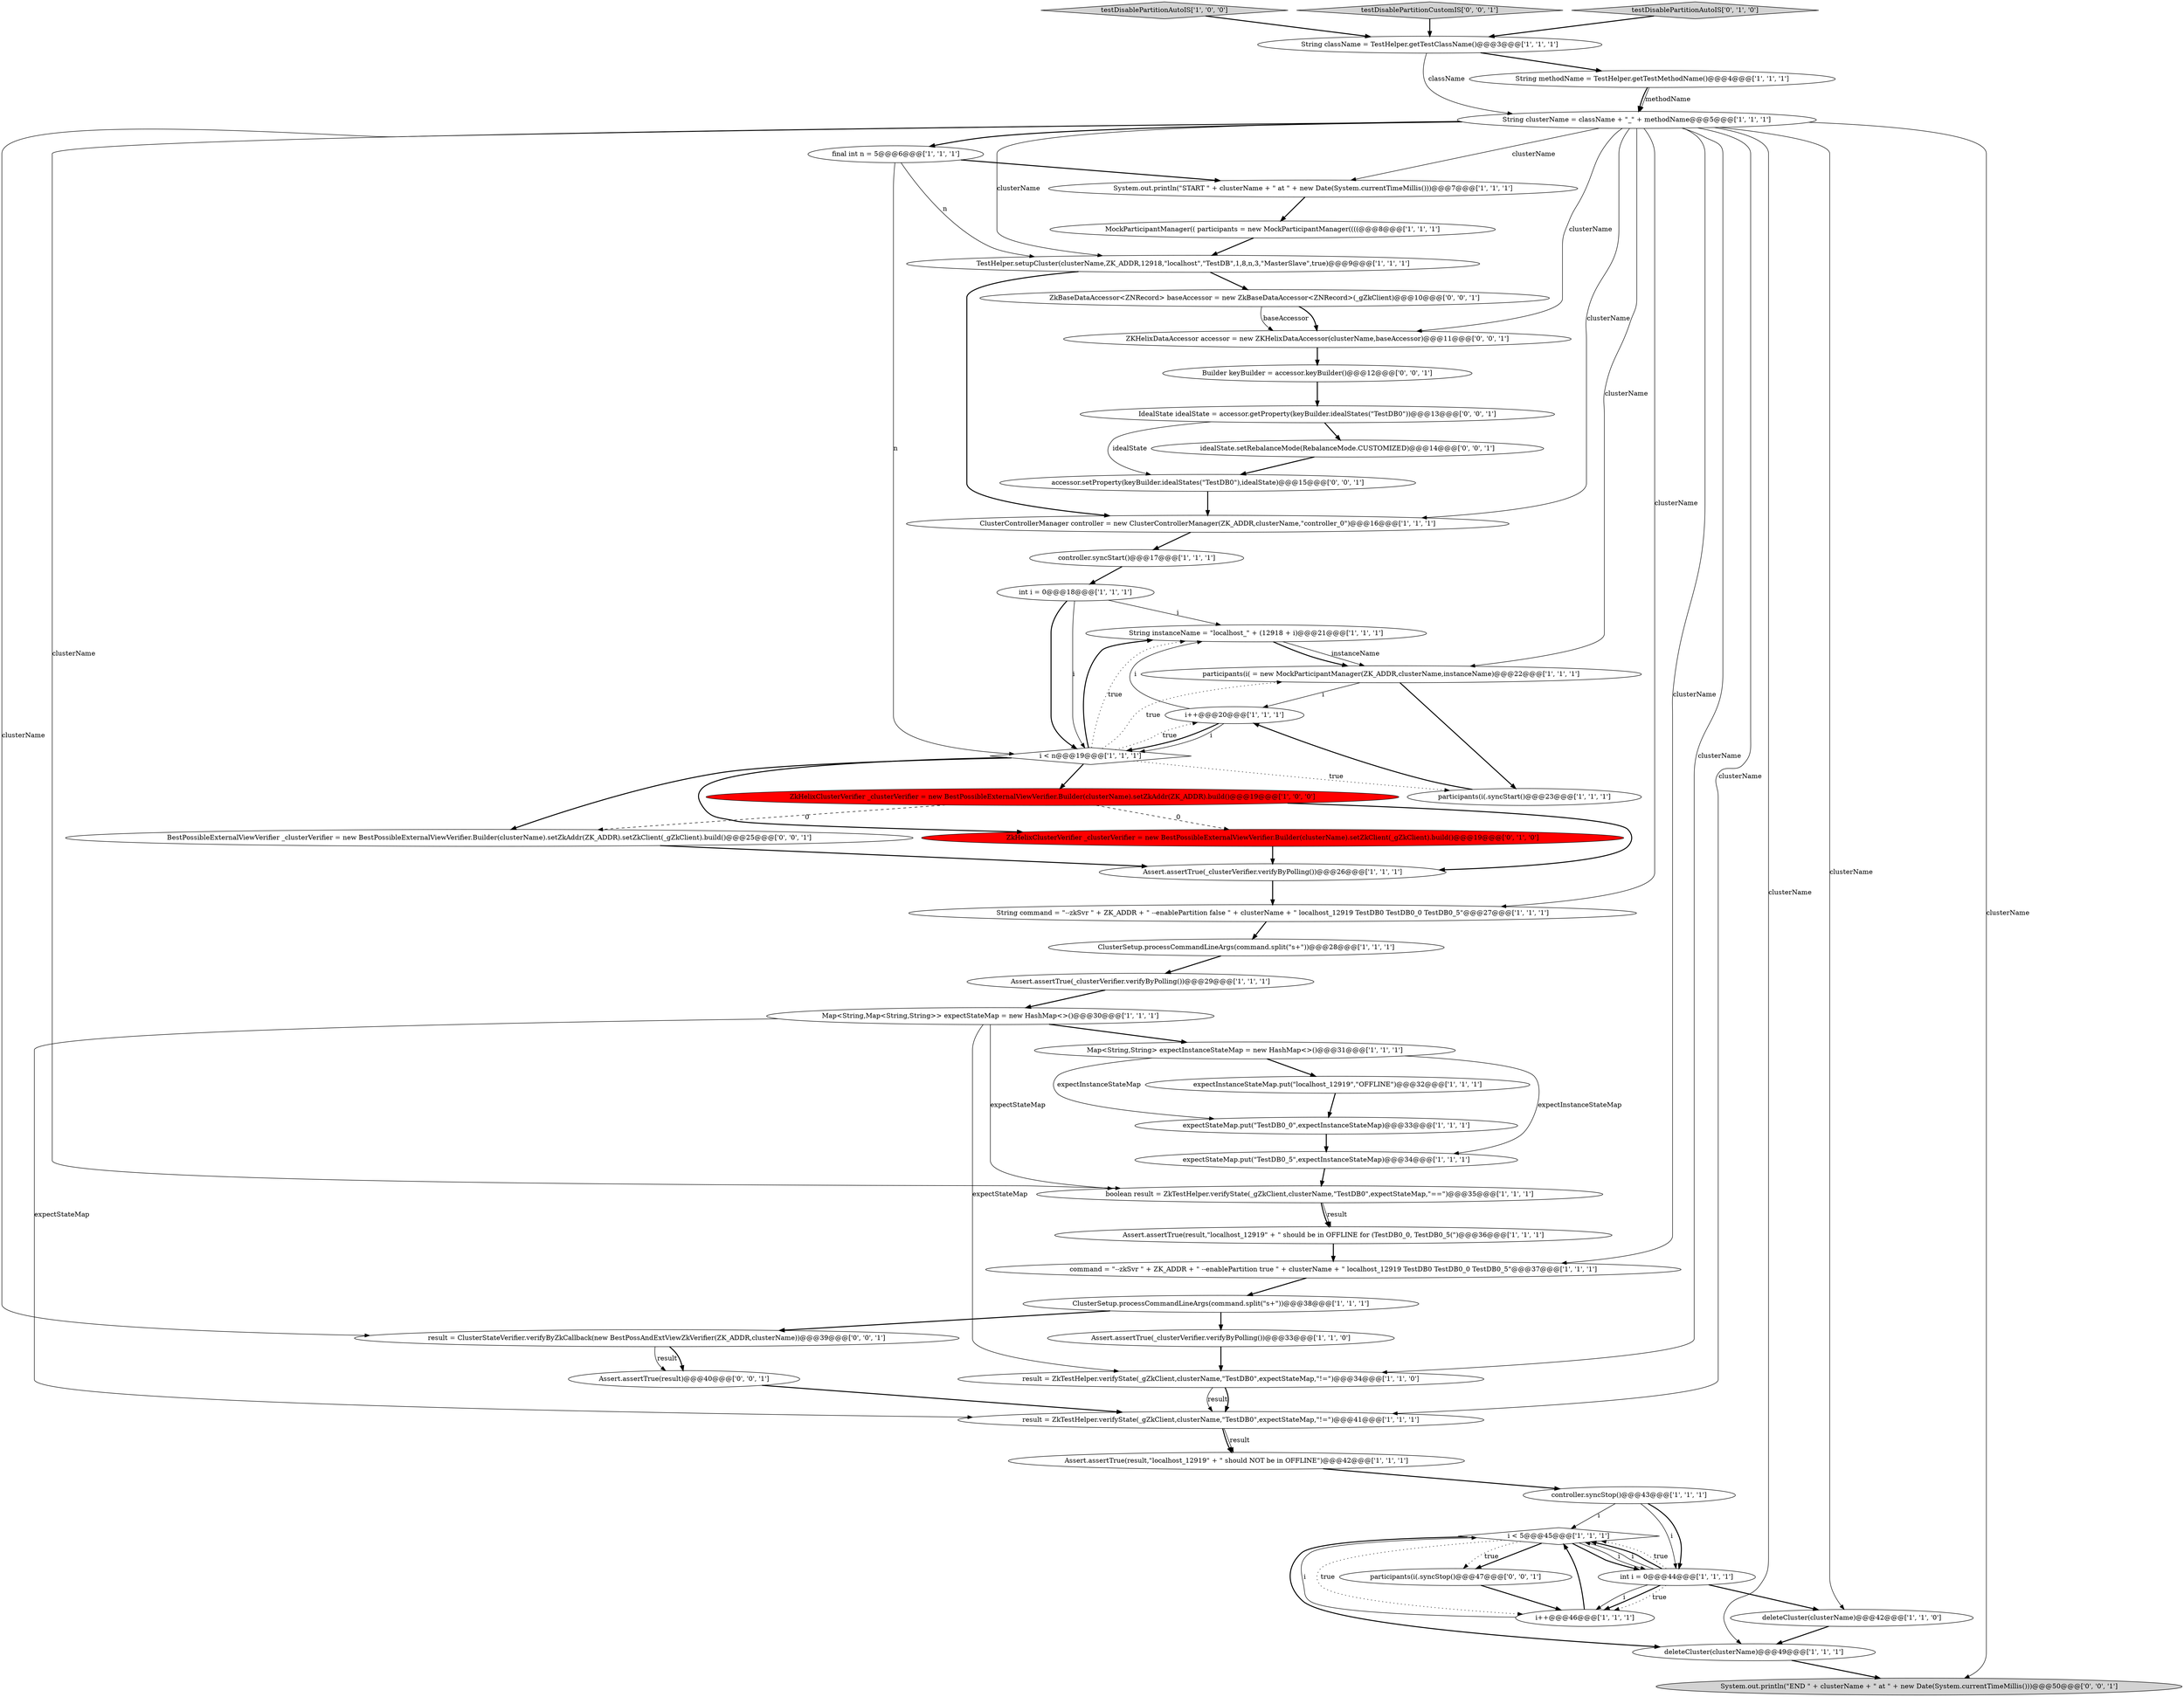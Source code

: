 digraph {
20 [style = filled, label = "controller.syncStart()@@@17@@@['1', '1', '1']", fillcolor = white, shape = ellipse image = "AAA0AAABBB1BBB"];
49 [style = filled, label = "idealState.setRebalanceMode(RebalanceMode.CUSTOMIZED)@@@14@@@['0', '0', '1']", fillcolor = white, shape = ellipse image = "AAA0AAABBB3BBB"];
13 [style = filled, label = "MockParticipantManager(( participants = new MockParticipantManager((((@@@8@@@['1', '1', '1']", fillcolor = white, shape = ellipse image = "AAA0AAABBB1BBB"];
33 [style = filled, label = "ClusterSetup.processCommandLineArgs(command.split(\"\s+\"))@@@28@@@['1', '1', '1']", fillcolor = white, shape = ellipse image = "AAA0AAABBB1BBB"];
9 [style = filled, label = "testDisablePartitionAutoIS['1', '0', '0']", fillcolor = lightgray, shape = diamond image = "AAA0AAABBB1BBB"];
24 [style = filled, label = "command = \"--zkSvr \" + ZK_ADDR + \" --enablePartition true \" + clusterName + \" localhost_12919 TestDB0 TestDB0_0 TestDB0_5\"@@@37@@@['1', '1', '1']", fillcolor = white, shape = ellipse image = "AAA0AAABBB1BBB"];
50 [style = filled, label = "Assert.assertTrue(result)@@@40@@@['0', '0', '1']", fillcolor = white, shape = ellipse image = "AAA0AAABBB3BBB"];
46 [style = filled, label = "System.out.println(\"END \" + clusterName + \" at \" + new Date(System.currentTimeMillis()))@@@50@@@['0', '0', '1']", fillcolor = lightgray, shape = ellipse image = "AAA0AAABBB3BBB"];
0 [style = filled, label = "i++@@@46@@@['1', '1', '1']", fillcolor = white, shape = ellipse image = "AAA0AAABBB1BBB"];
43 [style = filled, label = "Builder keyBuilder = accessor.keyBuilder()@@@12@@@['0', '0', '1']", fillcolor = white, shape = ellipse image = "AAA0AAABBB3BBB"];
52 [style = filled, label = "result = ClusterStateVerifier.verifyByZkCallback(new BestPossAndExtViewZkVerifier(ZK_ADDR,clusterName))@@@39@@@['0', '0', '1']", fillcolor = white, shape = ellipse image = "AAA0AAABBB3BBB"];
19 [style = filled, label = "expectStateMap.put(\"TestDB0_5\",expectInstanceStateMap)@@@34@@@['1', '1', '1']", fillcolor = white, shape = ellipse image = "AAA0AAABBB1BBB"];
34 [style = filled, label = "Assert.assertTrue(_clusterVerifier.verifyByPolling())@@@29@@@['1', '1', '1']", fillcolor = white, shape = ellipse image = "AAA0AAABBB1BBB"];
6 [style = filled, label = "String className = TestHelper.getTestClassName()@@@3@@@['1', '1', '1']", fillcolor = white, shape = ellipse image = "AAA0AAABBB1BBB"];
7 [style = filled, label = "participants(i( = new MockParticipantManager(ZK_ADDR,clusterName,instanceName)@@@22@@@['1', '1', '1']", fillcolor = white, shape = ellipse image = "AAA0AAABBB1BBB"];
27 [style = filled, label = "ClusterControllerManager controller = new ClusterControllerManager(ZK_ADDR,clusterName,\"controller_0\")@@@16@@@['1', '1', '1']", fillcolor = white, shape = ellipse image = "AAA0AAABBB1BBB"];
35 [style = filled, label = "TestHelper.setupCluster(clusterName,ZK_ADDR,12918,\"localhost\",\"TestDB\",1,8,n,3,\"MasterSlave\",true)@@@9@@@['1', '1', '1']", fillcolor = white, shape = ellipse image = "AAA0AAABBB1BBB"];
26 [style = filled, label = "deleteCluster(clusterName)@@@42@@@['1', '1', '0']", fillcolor = white, shape = ellipse image = "AAA0AAABBB1BBB"];
8 [style = filled, label = "deleteCluster(clusterName)@@@49@@@['1', '1', '1']", fillcolor = white, shape = ellipse image = "AAA0AAABBB1BBB"];
5 [style = filled, label = "String methodName = TestHelper.getTestMethodName()@@@4@@@['1', '1', '1']", fillcolor = white, shape = ellipse image = "AAA0AAABBB1BBB"];
1 [style = filled, label = "System.out.println(\"START \" + clusterName + \" at \" + new Date(System.currentTimeMillis()))@@@7@@@['1', '1', '1']", fillcolor = white, shape = ellipse image = "AAA0AAABBB1BBB"];
18 [style = filled, label = "i < 5@@@45@@@['1', '1', '1']", fillcolor = white, shape = diamond image = "AAA0AAABBB1BBB"];
31 [style = filled, label = "ClusterSetup.processCommandLineArgs(command.split(\"\s+\"))@@@38@@@['1', '1', '1']", fillcolor = white, shape = ellipse image = "AAA0AAABBB1BBB"];
44 [style = filled, label = "IdealState idealState = accessor.getProperty(keyBuilder.idealStates(\"TestDB0\"))@@@13@@@['0', '0', '1']", fillcolor = white, shape = ellipse image = "AAA0AAABBB3BBB"];
3 [style = filled, label = "Assert.assertTrue(_clusterVerifier.verifyByPolling())@@@26@@@['1', '1', '1']", fillcolor = white, shape = ellipse image = "AAA0AAABBB1BBB"];
10 [style = filled, label = "result = ZkTestHelper.verifyState(_gZkClient,clusterName,\"TestDB0\",expectStateMap,\"!=\")@@@34@@@['1', '1', '0']", fillcolor = white, shape = ellipse image = "AAA0AAABBB1BBB"];
29 [style = filled, label = "String instanceName = \"localhost_\" + (12918 + i)@@@21@@@['1', '1', '1']", fillcolor = white, shape = ellipse image = "AAA0AAABBB1BBB"];
42 [style = filled, label = "testDisablePartitionCustomIS['0', '0', '1']", fillcolor = lightgray, shape = diamond image = "AAA0AAABBB3BBB"];
37 [style = filled, label = "i++@@@20@@@['1', '1', '1']", fillcolor = white, shape = ellipse image = "AAA0AAABBB1BBB"];
16 [style = filled, label = "participants(i(.syncStart()@@@23@@@['1', '1', '1']", fillcolor = white, shape = ellipse image = "AAA0AAABBB1BBB"];
17 [style = filled, label = "controller.syncStop()@@@43@@@['1', '1', '1']", fillcolor = white, shape = ellipse image = "AAA0AAABBB1BBB"];
2 [style = filled, label = "int i = 0@@@18@@@['1', '1', '1']", fillcolor = white, shape = ellipse image = "AAA0AAABBB1BBB"];
28 [style = filled, label = "result = ZkTestHelper.verifyState(_gZkClient,clusterName,\"TestDB0\",expectStateMap,\"!=\")@@@41@@@['1', '1', '1']", fillcolor = white, shape = ellipse image = "AAA0AAABBB1BBB"];
12 [style = filled, label = "Assert.assertTrue(_clusterVerifier.verifyByPolling())@@@33@@@['1', '1', '0']", fillcolor = white, shape = ellipse image = "AAA0AAABBB1BBB"];
36 [style = filled, label = "i < n@@@19@@@['1', '1', '1']", fillcolor = white, shape = diamond image = "AAA0AAABBB1BBB"];
22 [style = filled, label = "int i = 0@@@44@@@['1', '1', '1']", fillcolor = white, shape = ellipse image = "AAA0AAABBB1BBB"];
32 [style = filled, label = "String clusterName = className + \"_\" + methodName@@@5@@@['1', '1', '1']", fillcolor = white, shape = ellipse image = "AAA0AAABBB1BBB"];
40 [style = filled, label = "testDisablePartitionAutoIS['0', '1', '0']", fillcolor = lightgray, shape = diamond image = "AAA0AAABBB2BBB"];
38 [style = filled, label = "ZkHelixClusterVerifier _clusterVerifier = new BestPossibleExternalViewVerifier.Builder(clusterName).setZkAddr(ZK_ADDR).build()@@@19@@@['1', '0', '0']", fillcolor = red, shape = ellipse image = "AAA1AAABBB1BBB"];
47 [style = filled, label = "ZKHelixDataAccessor accessor = new ZKHelixDataAccessor(clusterName,baseAccessor)@@@11@@@['0', '0', '1']", fillcolor = white, shape = ellipse image = "AAA0AAABBB3BBB"];
25 [style = filled, label = "Assert.assertTrue(result,\"localhost_12919\" + \" should NOT be in OFFLINE\")@@@42@@@['1', '1', '1']", fillcolor = white, shape = ellipse image = "AAA0AAABBB1BBB"];
51 [style = filled, label = "accessor.setProperty(keyBuilder.idealStates(\"TestDB0\"),idealState)@@@15@@@['0', '0', '1']", fillcolor = white, shape = ellipse image = "AAA0AAABBB3BBB"];
14 [style = filled, label = "boolean result = ZkTestHelper.verifyState(_gZkClient,clusterName,\"TestDB0\",expectStateMap,\"==\")@@@35@@@['1', '1', '1']", fillcolor = white, shape = ellipse image = "AAA0AAABBB1BBB"];
39 [style = filled, label = "Map<String,String> expectInstanceStateMap = new HashMap<>()@@@31@@@['1', '1', '1']", fillcolor = white, shape = ellipse image = "AAA0AAABBB1BBB"];
41 [style = filled, label = "ZkHelixClusterVerifier _clusterVerifier = new BestPossibleExternalViewVerifier.Builder(clusterName).setZkClient(_gZkClient).build()@@@19@@@['0', '1', '0']", fillcolor = red, shape = ellipse image = "AAA1AAABBB2BBB"];
48 [style = filled, label = "BestPossibleExternalViewVerifier _clusterVerifier = new BestPossibleExternalViewVerifier.Builder(clusterName).setZkAddr(ZK_ADDR).setZkClient(_gZkClient).build()@@@25@@@['0', '0', '1']", fillcolor = white, shape = ellipse image = "AAA0AAABBB3BBB"];
23 [style = filled, label = "Map<String,Map<String,String>> expectStateMap = new HashMap<>()@@@30@@@['1', '1', '1']", fillcolor = white, shape = ellipse image = "AAA0AAABBB1BBB"];
45 [style = filled, label = "participants(i(.syncStop()@@@47@@@['0', '0', '1']", fillcolor = white, shape = ellipse image = "AAA0AAABBB3BBB"];
4 [style = filled, label = "final int n = 5@@@6@@@['1', '1', '1']", fillcolor = white, shape = ellipse image = "AAA0AAABBB1BBB"];
11 [style = filled, label = "String command = \"--zkSvr \" + ZK_ADDR + \" --enablePartition false \" + clusterName + \" localhost_12919 TestDB0 TestDB0_0 TestDB0_5\"@@@27@@@['1', '1', '1']", fillcolor = white, shape = ellipse image = "AAA0AAABBB1BBB"];
15 [style = filled, label = "Assert.assertTrue(result,\"localhost_12919\" + \" should be in OFFLINE for (TestDB0_0, TestDB0_5(\")@@@36@@@['1', '1', '1']", fillcolor = white, shape = ellipse image = "AAA0AAABBB1BBB"];
30 [style = filled, label = "expectStateMap.put(\"TestDB0_0\",expectInstanceStateMap)@@@33@@@['1', '1', '1']", fillcolor = white, shape = ellipse image = "AAA0AAABBB1BBB"];
53 [style = filled, label = "ZkBaseDataAccessor<ZNRecord> baseAccessor = new ZkBaseDataAccessor<ZNRecord>(_gZkClient)@@@10@@@['0', '0', '1']", fillcolor = white, shape = ellipse image = "AAA0AAABBB3BBB"];
21 [style = filled, label = "expectInstanceStateMap.put(\"localhost_12919\",\"OFFLINE\")@@@32@@@['1', '1', '1']", fillcolor = white, shape = ellipse image = "AAA0AAABBB1BBB"];
32->10 [style = solid, label="clusterName"];
16->37 [style = bold, label=""];
36->16 [style = dotted, label="true"];
48->3 [style = bold, label=""];
4->36 [style = solid, label="n"];
40->6 [style = bold, label=""];
0->18 [style = solid, label="i"];
52->50 [style = solid, label="result"];
36->29 [style = bold, label=""];
53->47 [style = bold, label=""];
49->51 [style = bold, label=""];
21->30 [style = bold, label=""];
32->7 [style = solid, label="clusterName"];
32->47 [style = solid, label="clusterName"];
1->13 [style = bold, label=""];
18->45 [style = bold, label=""];
22->0 [style = solid, label="i"];
5->32 [style = solid, label="methodName"];
9->6 [style = bold, label=""];
32->35 [style = solid, label="clusterName"];
17->22 [style = solid, label="i"];
12->10 [style = bold, label=""];
18->22 [style = bold, label=""];
22->0 [style = bold, label=""];
32->27 [style = solid, label="clusterName"];
7->16 [style = bold, label=""];
2->36 [style = bold, label=""];
45->0 [style = bold, label=""];
18->22 [style = solid, label="i"];
11->33 [style = bold, label=""];
28->25 [style = bold, label=""];
32->4 [style = bold, label=""];
43->44 [style = bold, label=""];
28->25 [style = solid, label="result"];
32->11 [style = solid, label="clusterName"];
37->36 [style = bold, label=""];
36->41 [style = bold, label=""];
38->48 [style = dashed, label="0"];
22->0 [style = dotted, label="true"];
3->11 [style = bold, label=""];
32->1 [style = solid, label="clusterName"];
32->52 [style = solid, label="clusterName"];
47->43 [style = bold, label=""];
44->49 [style = bold, label=""];
22->18 [style = solid, label="i"];
50->28 [style = bold, label=""];
18->45 [style = dotted, label="true"];
30->19 [style = bold, label=""];
36->7 [style = dotted, label="true"];
22->18 [style = bold, label=""];
39->30 [style = solid, label="expectInstanceStateMap"];
29->7 [style = solid, label="instanceName"];
32->24 [style = solid, label="clusterName"];
23->28 [style = solid, label="expectStateMap"];
51->27 [style = bold, label=""];
18->0 [style = dotted, label="true"];
14->15 [style = bold, label=""];
36->29 [style = dotted, label="true"];
2->36 [style = solid, label="i"];
39->19 [style = solid, label="expectInstanceStateMap"];
27->20 [style = bold, label=""];
22->26 [style = bold, label=""];
10->28 [style = solid, label="result"];
44->51 [style = solid, label="idealState"];
22->18 [style = dotted, label="true"];
31->52 [style = bold, label=""];
14->15 [style = solid, label="result"];
37->29 [style = solid, label="i"];
26->8 [style = bold, label=""];
4->35 [style = solid, label="n"];
25->17 [style = bold, label=""];
38->3 [style = bold, label=""];
31->12 [style = bold, label=""];
36->37 [style = dotted, label="true"];
5->32 [style = bold, label=""];
23->10 [style = solid, label="expectStateMap"];
39->21 [style = bold, label=""];
6->5 [style = bold, label=""];
19->14 [style = bold, label=""];
24->31 [style = bold, label=""];
53->47 [style = solid, label="baseAccessor"];
23->39 [style = bold, label=""];
0->18 [style = bold, label=""];
52->50 [style = bold, label=""];
34->23 [style = bold, label=""];
4->1 [style = bold, label=""];
18->8 [style = bold, label=""];
2->29 [style = solid, label="i"];
35->53 [style = bold, label=""];
32->8 [style = solid, label="clusterName"];
35->27 [style = bold, label=""];
32->46 [style = solid, label="clusterName"];
10->28 [style = bold, label=""];
41->3 [style = bold, label=""];
6->32 [style = solid, label="className"];
17->22 [style = bold, label=""];
17->18 [style = solid, label="i"];
20->2 [style = bold, label=""];
23->14 [style = solid, label="expectStateMap"];
37->36 [style = solid, label="i"];
32->14 [style = solid, label="clusterName"];
8->46 [style = bold, label=""];
42->6 [style = bold, label=""];
38->41 [style = dashed, label="0"];
15->24 [style = bold, label=""];
36->48 [style = bold, label=""];
32->26 [style = solid, label="clusterName"];
29->7 [style = bold, label=""];
36->38 [style = bold, label=""];
7->37 [style = solid, label="i"];
13->35 [style = bold, label=""];
33->34 [style = bold, label=""];
32->28 [style = solid, label="clusterName"];
}
